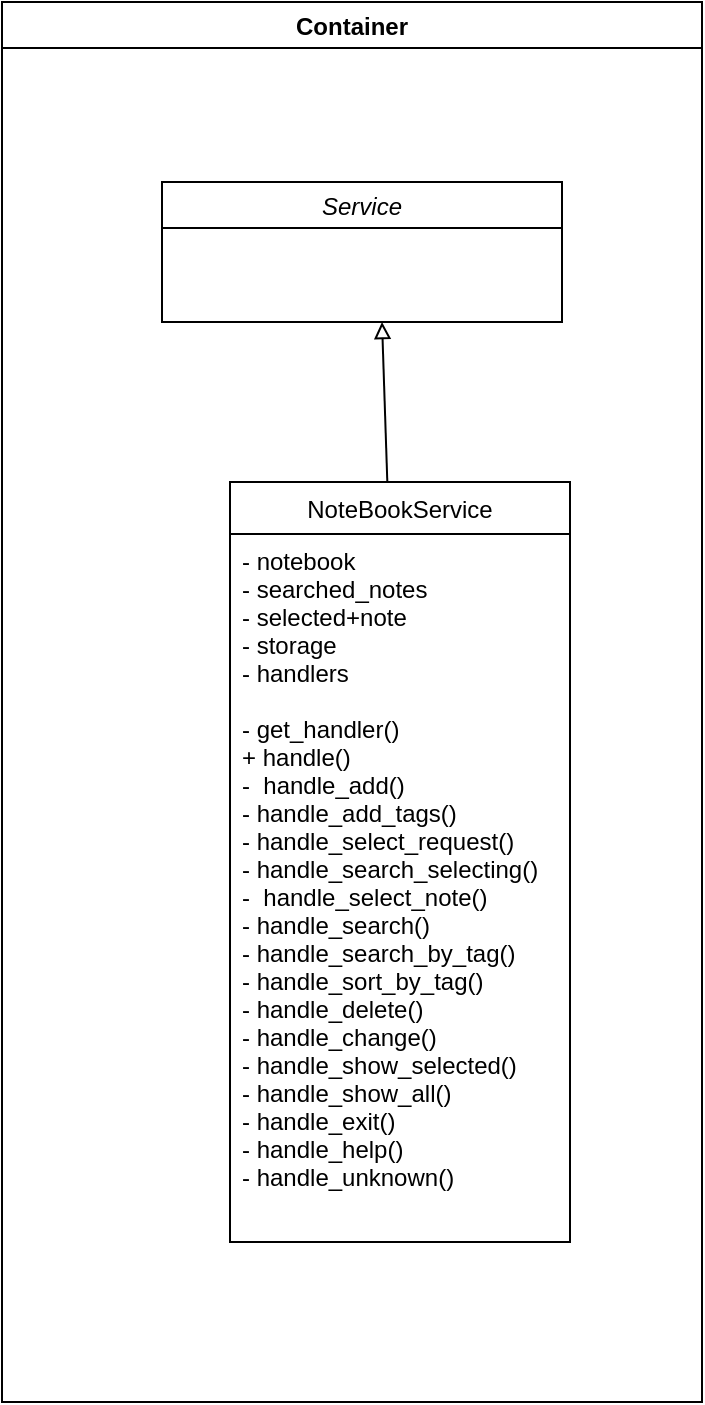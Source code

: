 <mxfile>
    <diagram id="4x5unM3kTJcnwiNEC_KP" name="Page-1">
        <mxGraphModel dx="601" dy="516" grid="1" gridSize="10" guides="1" tooltips="1" connect="1" arrows="1" fold="1" page="1" pageScale="1" pageWidth="827" pageHeight="1169" math="0" shadow="0">
            <root>
                <mxCell id="0"/>
                <mxCell id="1" parent="0"/>
                <mxCell id="2" value="Service" style="swimlane;fontStyle=2" vertex="1" parent="1">
                    <mxGeometry x="310" y="170" width="200" height="70" as="geometry"/>
                </mxCell>
                <mxCell id="7" style="edgeStyle=none;html=1;endArrow=block;endFill=0;" edge="1" parent="1" source="3">
                    <mxGeometry relative="1" as="geometry">
                        <mxPoint x="420" y="240" as="targetPoint"/>
                    </mxGeometry>
                </mxCell>
                <mxCell id="3" value="NoteBookService" style="swimlane;fontStyle=0;childLayout=stackLayout;horizontal=1;startSize=26;fillColor=none;horizontalStack=0;resizeParent=1;resizeParentMax=0;resizeLast=0;collapsible=1;marginBottom=0;" vertex="1" parent="1">
                    <mxGeometry x="344" y="320" width="170" height="380" as="geometry"/>
                </mxCell>
                <mxCell id="4" value="- notebook&#10;- searched_notes&#10;- selected+note&#10;- storage&#10;- handlers&#10;&#10;- get_handler()&#10;+ handle()&#10;-  handle_add()&#10;- handle_add_tags()&#10;- handle_select_request()&#10;- handle_search_selecting()&#10;-  handle_select_note()&#10;- handle_search()&#10;- handle_search_by_tag()&#10;- handle_sort_by_tag()&#10;- handle_delete()&#10;- handle_change()&#10;- handle_show_selected()&#10;- handle_show_all()&#10;- handle_exit()&#10;- handle_help()&#10;- handle_unknown()" style="text;strokeColor=none;fillColor=none;align=left;verticalAlign=top;spacingLeft=4;spacingRight=4;overflow=hidden;rotatable=0;points=[[0,0.5],[1,0.5]];portConstraint=eastwest;" vertex="1" parent="3">
                    <mxGeometry y="26" width="170" height="354" as="geometry"/>
                </mxCell>
                <mxCell id="8" value="Container" style="swimlane;" vertex="1" parent="1">
                    <mxGeometry x="230" y="80" width="350" height="700" as="geometry"/>
                </mxCell>
            </root>
        </mxGraphModel>
    </diagram>
</mxfile>